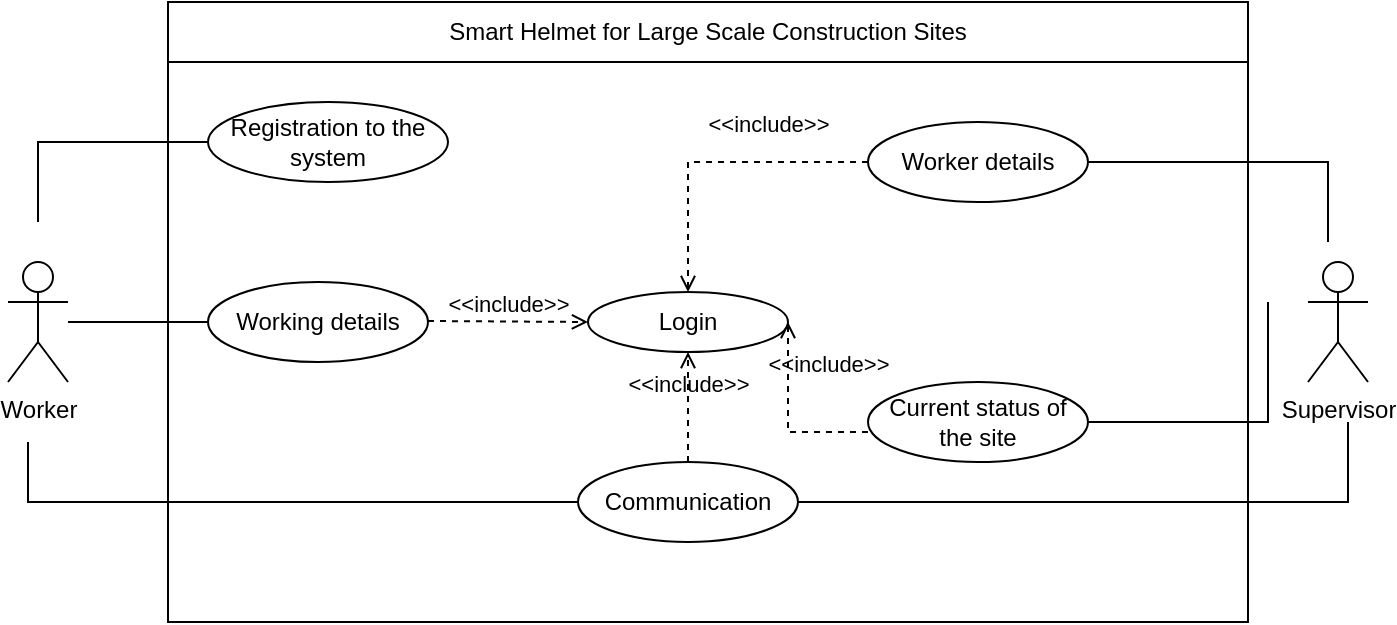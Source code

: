 <mxfile version="19.0.2" type="device"><diagram id="iO8En3E8jayHc62c8ozO" name="Page-1"><mxGraphModel dx="1038" dy="539" grid="1" gridSize="10" guides="1" tooltips="1" connect="1" arrows="1" fold="1" page="1" pageScale="1" pageWidth="827" pageHeight="1169" math="0" shadow="0"><root><mxCell id="0"/><mxCell id="1" parent="0"/><mxCell id="zreALVrVn5TYvSMcv5OC-1" value="" style="swimlane;startSize=0;" vertex="1" parent="1"><mxGeometry x="160" y="100" width="540" height="280" as="geometry"/></mxCell><mxCell id="zreALVrVn5TYvSMcv5OC-8" value="Registration to the system" style="ellipse;whiteSpace=wrap;html=1;" vertex="1" parent="zreALVrVn5TYvSMcv5OC-1"><mxGeometry x="20" y="20" width="120" height="40" as="geometry"/></mxCell><mxCell id="zreALVrVn5TYvSMcv5OC-9" value="Working details" style="ellipse;whiteSpace=wrap;html=1;" vertex="1" parent="zreALVrVn5TYvSMcv5OC-1"><mxGeometry x="20" y="110" width="110" height="40" as="geometry"/></mxCell><mxCell id="zreALVrVn5TYvSMcv5OC-10" value="Login" style="ellipse;whiteSpace=wrap;html=1;" vertex="1" parent="zreALVrVn5TYvSMcv5OC-1"><mxGeometry x="210" y="115" width="100" height="30" as="geometry"/></mxCell><mxCell id="zreALVrVn5TYvSMcv5OC-19" value="Communication" style="ellipse;whiteSpace=wrap;html=1;" vertex="1" parent="zreALVrVn5TYvSMcv5OC-1"><mxGeometry x="205" y="200" width="110" height="40" as="geometry"/></mxCell><mxCell id="zreALVrVn5TYvSMcv5OC-20" value="Worker details" style="ellipse;whiteSpace=wrap;html=1;" vertex="1" parent="zreALVrVn5TYvSMcv5OC-1"><mxGeometry x="350" y="30" width="110" height="40" as="geometry"/></mxCell><mxCell id="zreALVrVn5TYvSMcv5OC-21" value="Current status of the site" style="ellipse;whiteSpace=wrap;html=1;" vertex="1" parent="zreALVrVn5TYvSMcv5OC-1"><mxGeometry x="350" y="160" width="110" height="40" as="geometry"/></mxCell><mxCell id="zreALVrVn5TYvSMcv5OC-23" value="&amp;lt;&amp;lt;include&amp;gt;&amp;gt;" style="edgeStyle=none;html=1;endArrow=open;verticalAlign=bottom;dashed=1;labelBackgroundColor=none;rounded=0;entryX=0.5;entryY=0;entryDx=0;entryDy=0;" edge="1" parent="zreALVrVn5TYvSMcv5OC-1" target="zreALVrVn5TYvSMcv5OC-10"><mxGeometry x="-0.355" y="-10" width="160" relative="1" as="geometry"><mxPoint x="350" y="50" as="sourcePoint"/><mxPoint x="230" y="49.5" as="targetPoint"/><Array as="points"><mxPoint x="260" y="50"/></Array><mxPoint as="offset"/></mxGeometry></mxCell><mxCell id="zreALVrVn5TYvSMcv5OC-24" value="&amp;lt;&amp;lt;include&amp;gt;&amp;gt;" style="edgeStyle=none;html=1;endArrow=open;verticalAlign=bottom;dashed=1;labelBackgroundColor=none;rounded=0;entryX=1;entryY=0.5;entryDx=0;entryDy=0;" edge="1" parent="zreALVrVn5TYvSMcv5OC-1" target="zreALVrVn5TYvSMcv5OC-10"><mxGeometry x="0.368" y="-20" width="160" relative="1" as="geometry"><mxPoint x="350" y="185" as="sourcePoint"/><mxPoint x="230" y="184.5" as="targetPoint"/><Array as="points"><mxPoint x="310" y="185"/></Array><mxPoint as="offset"/></mxGeometry></mxCell><mxCell id="zreALVrVn5TYvSMcv5OC-25" value="&amp;lt;&amp;lt;include&amp;gt;&amp;gt;" style="edgeStyle=none;html=1;endArrow=open;verticalAlign=bottom;dashed=1;labelBackgroundColor=none;rounded=0;entryX=0;entryY=0.5;entryDx=0;entryDy=0;" edge="1" parent="zreALVrVn5TYvSMcv5OC-1" target="zreALVrVn5TYvSMcv5OC-10"><mxGeometry width="160" relative="1" as="geometry"><mxPoint x="130" y="129.5" as="sourcePoint"/><mxPoint x="290" y="129.5" as="targetPoint"/></mxGeometry></mxCell><mxCell id="zreALVrVn5TYvSMcv5OC-26" value="" style="edgeStyle=none;html=1;endArrow=none;verticalAlign=bottom;rounded=0;" edge="1" parent="zreALVrVn5TYvSMcv5OC-1" source="zreALVrVn5TYvSMcv5OC-2"><mxGeometry width="160" relative="1" as="geometry"><mxPoint x="-30" y="129.5" as="sourcePoint"/><mxPoint x="20" y="130" as="targetPoint"/></mxGeometry></mxCell><mxCell id="zreALVrVn5TYvSMcv5OC-28" value="" style="edgeStyle=none;html=1;endArrow=none;verticalAlign=bottom;rounded=0;entryX=0;entryY=0.5;entryDx=0;entryDy=0;" edge="1" parent="zreALVrVn5TYvSMcv5OC-1" target="zreALVrVn5TYvSMcv5OC-19"><mxGeometry width="160" relative="1" as="geometry"><mxPoint x="-70" y="190" as="sourcePoint"/><mxPoint x="189" y="219.5" as="targetPoint"/><Array as="points"><mxPoint x="-70" y="220"/></Array></mxGeometry></mxCell><mxCell id="zreALVrVn5TYvSMcv5OC-29" value="" style="edgeStyle=none;html=1;endArrow=none;verticalAlign=bottom;rounded=0;exitX=1;exitY=0.5;exitDx=0;exitDy=0;" edge="1" parent="zreALVrVn5TYvSMcv5OC-1" source="zreALVrVn5TYvSMcv5OC-19"><mxGeometry width="160" relative="1" as="geometry"><mxPoint x="330" y="220" as="sourcePoint"/><mxPoint x="590" y="180" as="targetPoint"/><Array as="points"><mxPoint x="590" y="220"/></Array></mxGeometry></mxCell><mxCell id="zreALVrVn5TYvSMcv5OC-32" value="&amp;lt;&amp;lt;include&amp;gt;&amp;gt;" style="edgeStyle=none;html=1;endArrow=open;verticalAlign=bottom;dashed=1;labelBackgroundColor=none;rounded=0;exitX=0.5;exitY=0;exitDx=0;exitDy=0;entryX=0.5;entryY=1;entryDx=0;entryDy=0;" edge="1" parent="zreALVrVn5TYvSMcv5OC-1" source="zreALVrVn5TYvSMcv5OC-19" target="zreALVrVn5TYvSMcv5OC-10"><mxGeometry x="0.091" width="160" relative="1" as="geometry"><mxPoint x="84" y="145" as="sourcePoint"/><mxPoint x="244" y="145" as="targetPoint"/><mxPoint as="offset"/></mxGeometry></mxCell><mxCell id="zreALVrVn5TYvSMcv5OC-2" value="Worker" style="shape=umlActor;verticalLabelPosition=bottom;verticalAlign=top;html=1;" vertex="1" parent="1"><mxGeometry x="80" y="200" width="30" height="60" as="geometry"/></mxCell><mxCell id="zreALVrVn5TYvSMcv5OC-6" value="Supervisor" style="shape=umlActor;verticalLabelPosition=bottom;verticalAlign=top;html=1;" vertex="1" parent="1"><mxGeometry x="730" y="200" width="30" height="60" as="geometry"/></mxCell><mxCell id="zreALVrVn5TYvSMcv5OC-27" value="" style="edgeStyle=none;html=1;endArrow=none;verticalAlign=bottom;rounded=0;entryX=0;entryY=0.5;entryDx=0;entryDy=0;" edge="1" parent="1" target="zreALVrVn5TYvSMcv5OC-8"><mxGeometry width="160" relative="1" as="geometry"><mxPoint x="95" y="180" as="sourcePoint"/><mxPoint x="280" y="200" as="targetPoint"/><Array as="points"><mxPoint x="95" y="140"/></Array></mxGeometry></mxCell><mxCell id="zreALVrVn5TYvSMcv5OC-30" value="" style="edgeStyle=none;html=1;endArrow=none;verticalAlign=bottom;rounded=0;exitX=1;exitY=0.5;exitDx=0;exitDy=0;" edge="1" parent="1" source="zreALVrVn5TYvSMcv5OC-20"><mxGeometry width="160" relative="1" as="geometry"><mxPoint x="657" y="150" as="sourcePoint"/><mxPoint x="740" y="190" as="targetPoint"/><Array as="points"><mxPoint x="740" y="150"/></Array></mxGeometry></mxCell><mxCell id="zreALVrVn5TYvSMcv5OC-31" value="" style="edgeStyle=none;html=1;endArrow=none;verticalAlign=bottom;rounded=0;exitX=1;exitY=0.5;exitDx=0;exitDy=0;" edge="1" parent="1" source="zreALVrVn5TYvSMcv5OC-21"><mxGeometry width="160" relative="1" as="geometry"><mxPoint x="657" y="280" as="sourcePoint"/><mxPoint x="710" y="220" as="targetPoint"/><Array as="points"><mxPoint x="710" y="280"/></Array></mxGeometry></mxCell><mxCell id="zreALVrVn5TYvSMcv5OC-33" value="Smart Helmet for Large Scale Construction Sites" style="rounded=0;whiteSpace=wrap;html=1;" vertex="1" parent="1"><mxGeometry x="160" y="70" width="540" height="30" as="geometry"/></mxCell></root></mxGraphModel></diagram></mxfile>